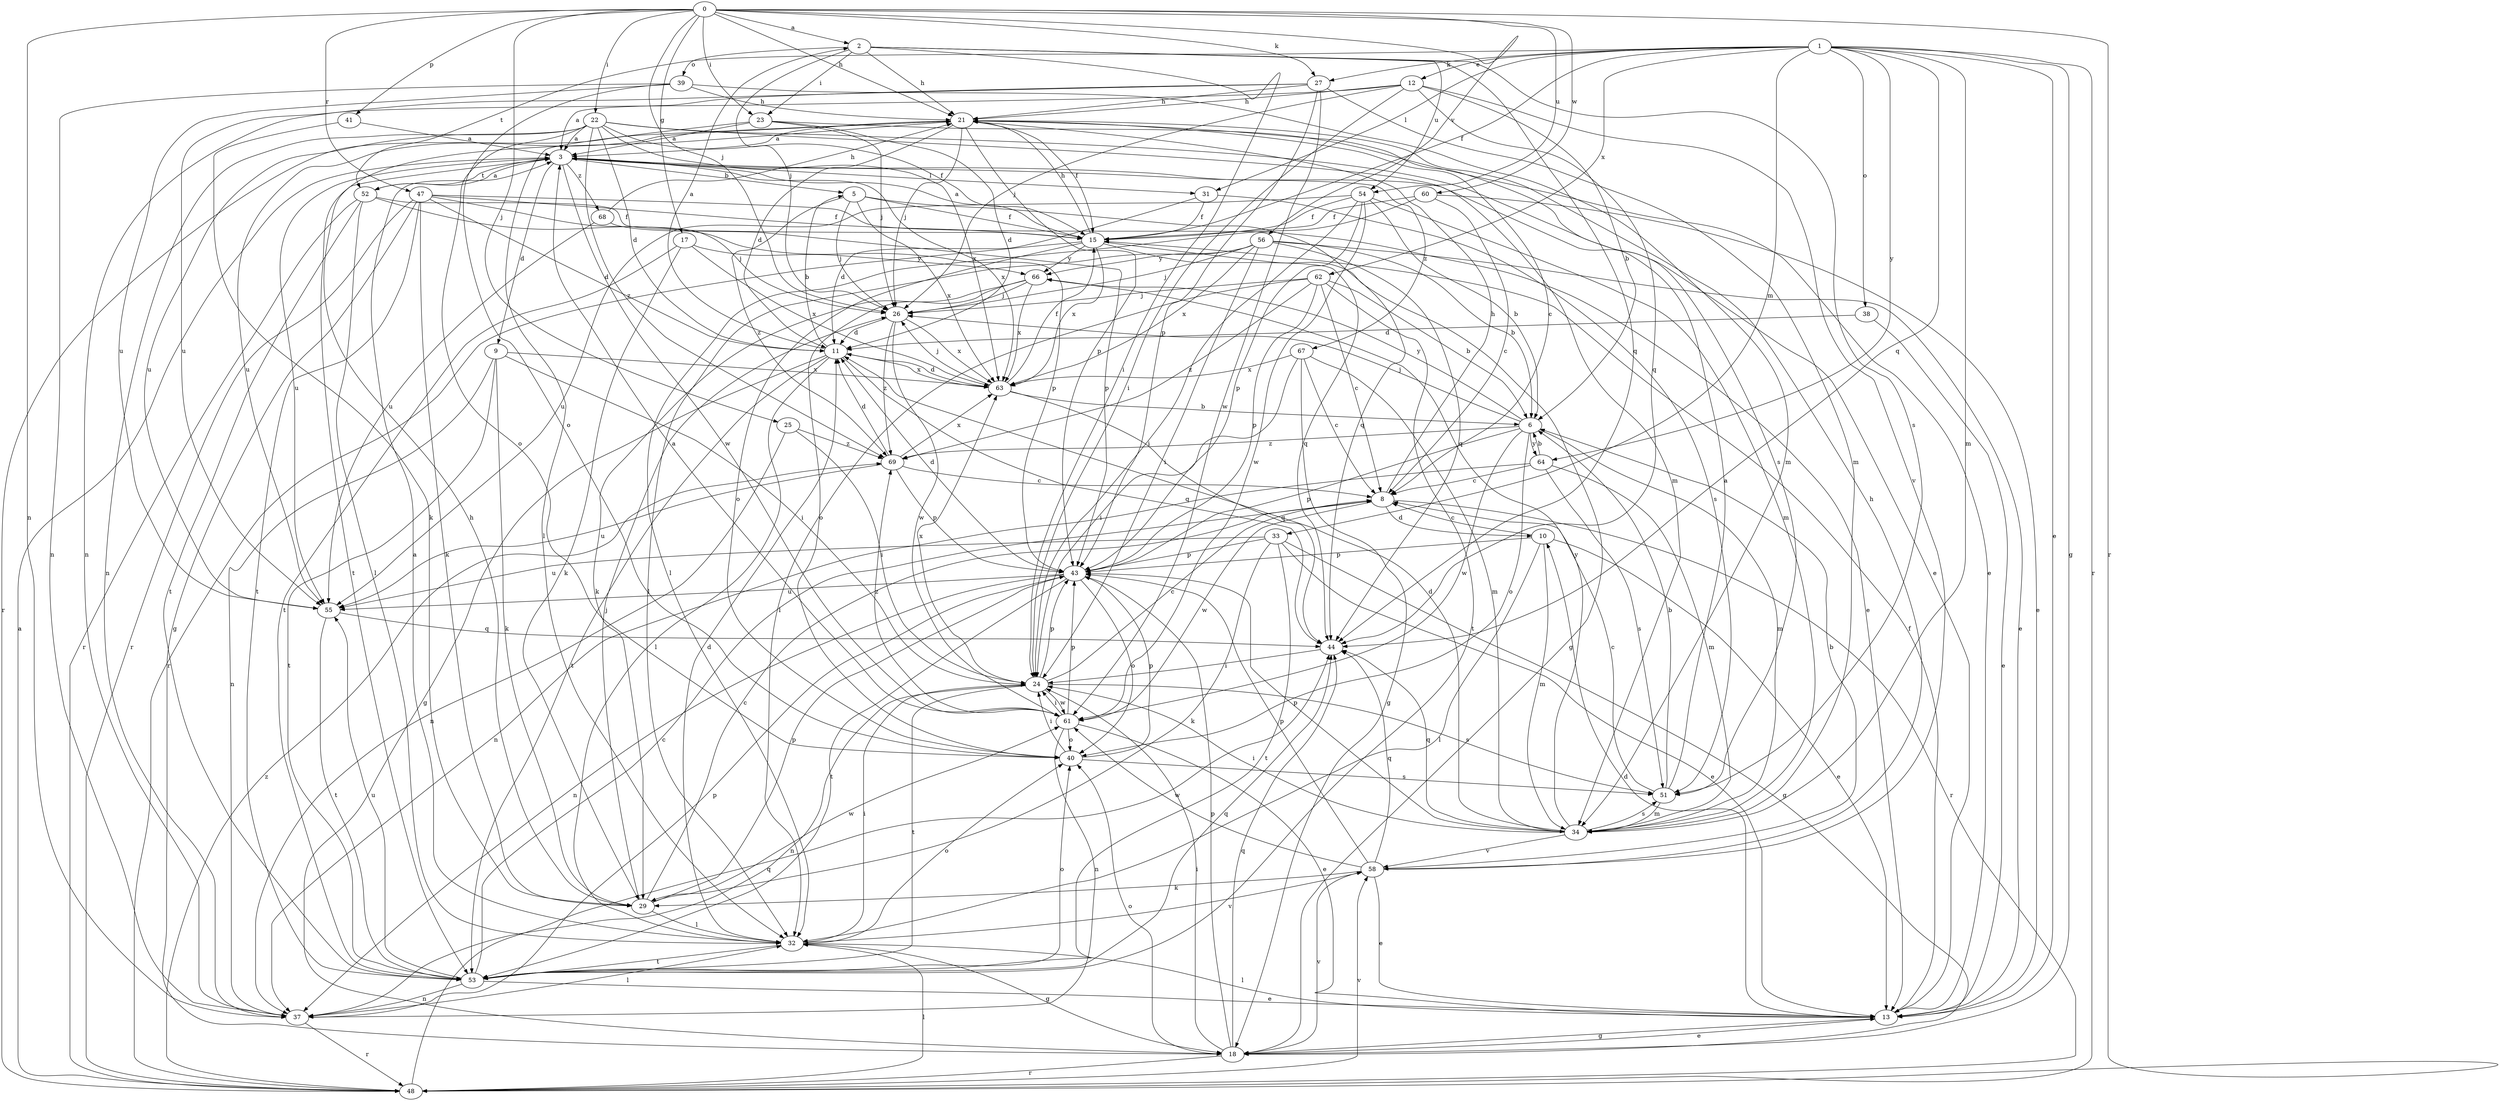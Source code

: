 strict digraph  {
0;
1;
2;
3;
5;
6;
8;
9;
10;
11;
12;
13;
15;
17;
18;
21;
22;
23;
24;
25;
26;
27;
29;
31;
32;
33;
34;
37;
38;
39;
40;
41;
43;
44;
47;
48;
51;
52;
53;
54;
55;
56;
58;
60;
61;
62;
63;
64;
66;
67;
68;
69;
0 -> 2  [label=a];
0 -> 17  [label=g];
0 -> 21  [label=h];
0 -> 22  [label=i];
0 -> 23  [label=i];
0 -> 25  [label=j];
0 -> 26  [label=j];
0 -> 27  [label=k];
0 -> 37  [label=n];
0 -> 41  [label=p];
0 -> 47  [label=r];
0 -> 48  [label=r];
0 -> 54  [label=u];
0 -> 56  [label=v];
0 -> 60  [label=w];
1 -> 12  [label=e];
1 -> 13  [label=e];
1 -> 15  [label=f];
1 -> 18  [label=g];
1 -> 27  [label=k];
1 -> 31  [label=l];
1 -> 33  [label=m];
1 -> 34  [label=m];
1 -> 38  [label=o];
1 -> 44  [label=q];
1 -> 48  [label=r];
1 -> 52  [label=t];
1 -> 62  [label=x];
1 -> 64  [label=y];
2 -> 21  [label=h];
2 -> 23  [label=i];
2 -> 24  [label=i];
2 -> 26  [label=j];
2 -> 39  [label=o];
2 -> 44  [label=q];
2 -> 51  [label=s];
2 -> 54  [label=u];
3 -> 5  [label=b];
3 -> 9  [label=d];
3 -> 31  [label=l];
3 -> 52  [label=t];
3 -> 53  [label=t];
3 -> 55  [label=u];
3 -> 61  [label=w];
3 -> 63  [label=x];
3 -> 67  [label=z];
3 -> 68  [label=z];
5 -> 15  [label=f];
5 -> 26  [label=j];
5 -> 44  [label=q];
5 -> 63  [label=x];
5 -> 69  [label=z];
6 -> 26  [label=j];
6 -> 34  [label=m];
6 -> 40  [label=o];
6 -> 43  [label=p];
6 -> 61  [label=w];
6 -> 64  [label=y];
6 -> 66  [label=y];
6 -> 69  [label=z];
8 -> 10  [label=d];
8 -> 21  [label=h];
8 -> 48  [label=r];
8 -> 61  [label=w];
9 -> 24  [label=i];
9 -> 29  [label=k];
9 -> 37  [label=n];
9 -> 53  [label=t];
9 -> 63  [label=x];
10 -> 8  [label=c];
10 -> 13  [label=e];
10 -> 32  [label=l];
10 -> 34  [label=m];
10 -> 43  [label=p];
11 -> 2  [label=a];
11 -> 5  [label=b];
11 -> 18  [label=g];
11 -> 32  [label=l];
11 -> 44  [label=q];
11 -> 53  [label=t];
11 -> 63  [label=x];
12 -> 6  [label=b];
12 -> 21  [label=h];
12 -> 24  [label=i];
12 -> 26  [label=j];
12 -> 37  [label=n];
12 -> 44  [label=q];
12 -> 58  [label=v];
13 -> 10  [label=d];
13 -> 15  [label=f];
13 -> 18  [label=g];
13 -> 32  [label=l];
15 -> 3  [label=a];
15 -> 18  [label=g];
15 -> 21  [label=h];
15 -> 40  [label=o];
15 -> 44  [label=q];
15 -> 48  [label=r];
15 -> 63  [label=x];
15 -> 66  [label=y];
17 -> 29  [label=k];
17 -> 53  [label=t];
17 -> 63  [label=x];
17 -> 66  [label=y];
18 -> 13  [label=e];
18 -> 24  [label=i];
18 -> 40  [label=o];
18 -> 43  [label=p];
18 -> 44  [label=q];
18 -> 48  [label=r];
18 -> 58  [label=v];
21 -> 3  [label=a];
21 -> 8  [label=c];
21 -> 11  [label=d];
21 -> 15  [label=f];
21 -> 26  [label=j];
21 -> 43  [label=p];
21 -> 48  [label=r];
21 -> 51  [label=s];
21 -> 55  [label=u];
22 -> 3  [label=a];
22 -> 11  [label=d];
22 -> 13  [label=e];
22 -> 15  [label=f];
22 -> 34  [label=m];
22 -> 37  [label=n];
22 -> 40  [label=o];
22 -> 55  [label=u];
22 -> 63  [label=x];
22 -> 69  [label=z];
23 -> 3  [label=a];
23 -> 11  [label=d];
23 -> 13  [label=e];
23 -> 26  [label=j];
23 -> 32  [label=l];
24 -> 8  [label=c];
24 -> 37  [label=n];
24 -> 43  [label=p];
24 -> 51  [label=s];
24 -> 53  [label=t];
24 -> 61  [label=w];
24 -> 63  [label=x];
25 -> 24  [label=i];
25 -> 37  [label=n];
25 -> 69  [label=z];
26 -> 11  [label=d];
26 -> 61  [label=w];
26 -> 63  [label=x];
26 -> 69  [label=z];
27 -> 3  [label=a];
27 -> 21  [label=h];
27 -> 34  [label=m];
27 -> 43  [label=p];
27 -> 55  [label=u];
27 -> 61  [label=w];
29 -> 8  [label=c];
29 -> 21  [label=h];
29 -> 26  [label=j];
29 -> 32  [label=l];
29 -> 43  [label=p];
29 -> 61  [label=w];
31 -> 11  [label=d];
31 -> 15  [label=f];
31 -> 51  [label=s];
32 -> 3  [label=a];
32 -> 11  [label=d];
32 -> 18  [label=g];
32 -> 24  [label=i];
32 -> 40  [label=o];
32 -> 53  [label=t];
32 -> 58  [label=v];
33 -> 13  [label=e];
33 -> 18  [label=g];
33 -> 29  [label=k];
33 -> 43  [label=p];
33 -> 53  [label=t];
33 -> 55  [label=u];
34 -> 11  [label=d];
34 -> 24  [label=i];
34 -> 43  [label=p];
34 -> 44  [label=q];
34 -> 51  [label=s];
34 -> 58  [label=v];
34 -> 66  [label=y];
37 -> 32  [label=l];
37 -> 43  [label=p];
37 -> 48  [label=r];
38 -> 11  [label=d];
38 -> 13  [label=e];
39 -> 21  [label=h];
39 -> 34  [label=m];
39 -> 37  [label=n];
39 -> 40  [label=o];
39 -> 55  [label=u];
40 -> 24  [label=i];
40 -> 43  [label=p];
40 -> 51  [label=s];
41 -> 3  [label=a];
41 -> 29  [label=k];
43 -> 11  [label=d];
43 -> 37  [label=n];
43 -> 40  [label=o];
43 -> 53  [label=t];
43 -> 55  [label=u];
44 -> 24  [label=i];
47 -> 11  [label=d];
47 -> 13  [label=e];
47 -> 15  [label=f];
47 -> 18  [label=g];
47 -> 26  [label=j];
47 -> 29  [label=k];
47 -> 48  [label=r];
47 -> 53  [label=t];
48 -> 3  [label=a];
48 -> 32  [label=l];
48 -> 44  [label=q];
48 -> 58  [label=v];
48 -> 69  [label=z];
51 -> 3  [label=a];
51 -> 6  [label=b];
51 -> 8  [label=c];
51 -> 34  [label=m];
52 -> 3  [label=a];
52 -> 15  [label=f];
52 -> 32  [label=l];
52 -> 43  [label=p];
52 -> 48  [label=r];
52 -> 53  [label=t];
53 -> 8  [label=c];
53 -> 13  [label=e];
53 -> 37  [label=n];
53 -> 40  [label=o];
53 -> 44  [label=q];
53 -> 55  [label=u];
54 -> 6  [label=b];
54 -> 15  [label=f];
54 -> 24  [label=i];
54 -> 34  [label=m];
54 -> 43  [label=p];
54 -> 55  [label=u];
54 -> 61  [label=w];
55 -> 44  [label=q];
55 -> 53  [label=t];
56 -> 6  [label=b];
56 -> 13  [label=e];
56 -> 24  [label=i];
56 -> 26  [label=j];
56 -> 32  [label=l];
56 -> 44  [label=q];
56 -> 63  [label=x];
56 -> 66  [label=y];
58 -> 6  [label=b];
58 -> 13  [label=e];
58 -> 21  [label=h];
58 -> 29  [label=k];
58 -> 43  [label=p];
58 -> 44  [label=q];
58 -> 61  [label=w];
60 -> 8  [label=c];
60 -> 13  [label=e];
60 -> 15  [label=f];
60 -> 32  [label=l];
61 -> 3  [label=a];
61 -> 13  [label=e];
61 -> 24  [label=i];
61 -> 37  [label=n];
61 -> 40  [label=o];
61 -> 43  [label=p];
61 -> 69  [label=z];
62 -> 6  [label=b];
62 -> 8  [label=c];
62 -> 26  [label=j];
62 -> 32  [label=l];
62 -> 43  [label=p];
62 -> 53  [label=t];
62 -> 69  [label=z];
63 -> 6  [label=b];
63 -> 11  [label=d];
63 -> 15  [label=f];
63 -> 26  [label=j];
63 -> 44  [label=q];
64 -> 6  [label=b];
64 -> 8  [label=c];
64 -> 34  [label=m];
64 -> 37  [label=n];
64 -> 51  [label=s];
66 -> 26  [label=j];
66 -> 29  [label=k];
66 -> 40  [label=o];
66 -> 63  [label=x];
67 -> 8  [label=c];
67 -> 18  [label=g];
67 -> 24  [label=i];
67 -> 34  [label=m];
67 -> 63  [label=x];
68 -> 21  [label=h];
68 -> 43  [label=p];
68 -> 55  [label=u];
69 -> 8  [label=c];
69 -> 11  [label=d];
69 -> 43  [label=p];
69 -> 55  [label=u];
69 -> 63  [label=x];
}
